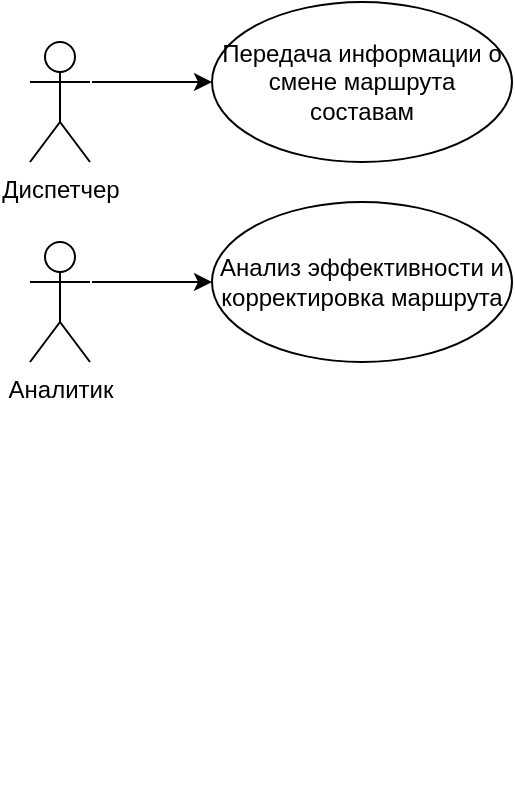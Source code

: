 <mxfile version="13.1.14" type="device"><diagram name="Страница-1" id="Страница-1"><mxGraphModel dx="818" dy="434" grid="1" gridSize="10" guides="1" tooltips="1" connect="1" arrows="1" fold="1" page="1" pageScale="1" pageWidth="827" pageHeight="1169" math="0" shadow="0"><root><mxCell id="0"/><mxCell id="1" value="Соединительная линия" parent="0"/><mxCell id="EvlSjfHNskieTQf4NKZL-50" value="Диспетчер" style="shape=umlActor;verticalLabelPosition=bottom;labelBackgroundColor=#ffffff;verticalAlign=top;html=1;outlineConnect=0;" parent="1" vertex="1"><mxGeometry x="109" y="140" width="30" height="60" as="geometry"/></mxCell><mxCell id="EvlSjfHNskieTQf4NKZL-66" value="" style="endArrow=classic;html=1;" parent="1" edge="1"><mxGeometry width="50" height="50" relative="1" as="geometry"><mxPoint x="140" y="160" as="sourcePoint"/><mxPoint x="200" y="160" as="targetPoint"/></mxGeometry></mxCell><mxCell id="EvlSjfHNskieTQf4NKZL-67" value="Передача информации о смене маршрута составам" style="ellipse;whiteSpace=wrap;html=1;" parent="1" vertex="1"><mxGeometry x="200" y="120" width="150" height="80" as="geometry"/></mxCell><mxCell id="EvlSjfHNskieTQf4NKZL-79" value="&lt;span style=&quot;color: rgba(0 , 0 , 0 , 0) ; font-family: monospace ; font-size: 0px&quot;&gt;%3CmxGraphModel%3E%3Croot%3E%3CmxCell%20id%3D%220%22%2F%3E%3CmxCell%20id%3D%221%22%20parent%3D%220%22%2F%3E%3CmxCell%20id%3D%222%22%20value%3D%22%D0%94%D0%B8%D1%81%D0%BF%D0%B5%D1%82%D1%87%D0%B5%D1%80%22%20style%3D%22shape%3DumlActor%3BverticalLabelPosition%3Dbottom%3BlabelBackgroundColor%3D%23ffffff%3BverticalAlign%3Dtop%3Bhtml%3D1%3BoutlineConnect%3D0%3B%22%20vertex%3D%221%22%20parent%3D%221%22%3E%3CmxGeometry%20x%3D%22110%22%20y%3D%22320%22%20width%3D%2230%22%20height%3D%2260%22%20as%3D%22geometry%22%2F%3E%3C%2FmxCell%3E%3CmxCell%20id%3D%223%22%20value%3D%22%22%20style%3D%22endArrow%3Dclassic%3Bhtml%3D1%3B%22%20edge%3D%221%22%20parent%3D%221%22%3E%3CmxGeometry%20width%3D%2250%22%20height%3D%2250%22%20relative%3D%221%22%20as%3D%22geometry%22%3E%3CmxPoint%20x%3D%22139%22%20y%3D%22349.71%22%20as%3D%22sourcePoint%22%2F%3E%3CmxPoint%20x%3D%22199%22%20y%3D%22349.71%22%20as%3D%22targetPoint%22%2F%3E%3C%2FmxGeometry%3E%3C%2FmxCell%3E%3C%2Froot%3E%3C%2FmxGraphModel%3E&lt;/span&gt;" style="text;html=1;align=center;verticalAlign=middle;resizable=0;points=[];autosize=1;" parent="1" vertex="1"><mxGeometry x="170" y="496" width="20" height="20" as="geometry"/></mxCell><mxCell id="EvlSjfHNskieTQf4NKZL-80" value="Аналитик" style="shape=umlActor;verticalLabelPosition=bottom;labelBackgroundColor=#ffffff;verticalAlign=top;html=1;outlineConnect=0;" parent="1" vertex="1"><mxGeometry x="109" y="240" width="30" height="60" as="geometry"/></mxCell><mxCell id="EvlSjfHNskieTQf4NKZL-83" value="" style="endArrow=classic;html=1;" parent="1" edge="1"><mxGeometry width="50" height="50" relative="1" as="geometry"><mxPoint x="140" y="260.0" as="sourcePoint"/><mxPoint x="200" y="260.0" as="targetPoint"/></mxGeometry></mxCell><mxCell id="EvlSjfHNskieTQf4NKZL-84" value="Анализ эффективности и корректировка маршрута" style="ellipse;whiteSpace=wrap;html=1;" parent="1" vertex="1"><mxGeometry x="200" y="220" width="150" height="80" as="geometry"/></mxCell></root></mxGraphModel></diagram></mxfile>